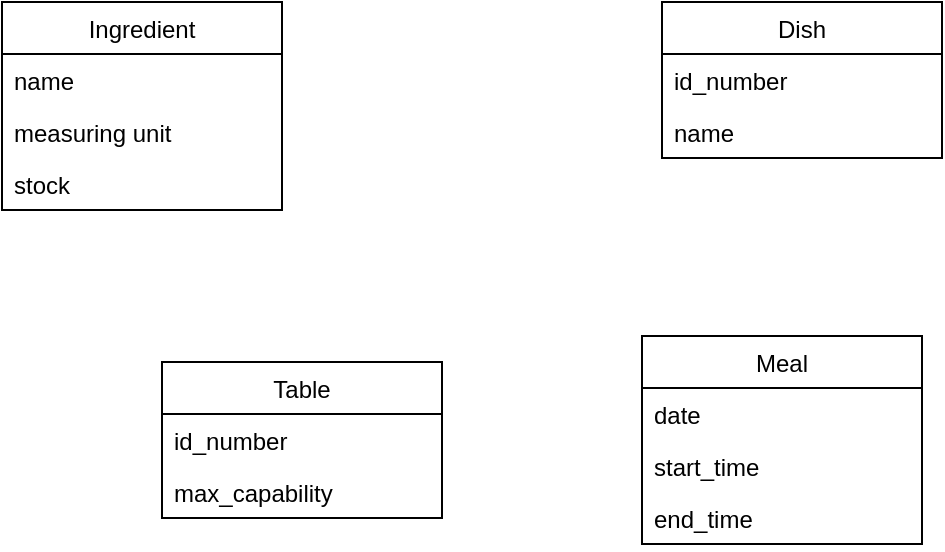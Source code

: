 <mxfile version="13.7.5" type="github"><diagram id="8SR1Iy4nXiZJtPofzKMc" name="Page-1"><mxGraphModel dx="868" dy="411" grid="1" gridSize="10" guides="1" tooltips="1" connect="1" arrows="1" fold="1" page="1" pageScale="1" pageWidth="827" pageHeight="1169" math="0" shadow="0"><root><mxCell id="0"/><mxCell id="1" parent="0"/><mxCell id="ZE8Bcb7x3ZMZPoK_6l7J-5" value="Dish" style="swimlane;fontStyle=0;childLayout=stackLayout;horizontal=1;startSize=26;fillColor=none;horizontalStack=0;resizeParent=1;resizeParentMax=0;resizeLast=0;collapsible=1;marginBottom=0;" vertex="1" parent="1"><mxGeometry x="510" y="160" width="140" height="78" as="geometry"/></mxCell><mxCell id="ZE8Bcb7x3ZMZPoK_6l7J-7" value="id_number" style="text;strokeColor=none;fillColor=none;align=left;verticalAlign=top;spacingLeft=4;spacingRight=4;overflow=hidden;rotatable=0;points=[[0,0.5],[1,0.5]];portConstraint=eastwest;" vertex="1" parent="ZE8Bcb7x3ZMZPoK_6l7J-5"><mxGeometry y="26" width="140" height="26" as="geometry"/></mxCell><mxCell id="ZE8Bcb7x3ZMZPoK_6l7J-8" value="name" style="text;strokeColor=none;fillColor=none;align=left;verticalAlign=top;spacingLeft=4;spacingRight=4;overflow=hidden;rotatable=0;points=[[0,0.5],[1,0.5]];portConstraint=eastwest;" vertex="1" parent="ZE8Bcb7x3ZMZPoK_6l7J-5"><mxGeometry y="52" width="140" height="26" as="geometry"/></mxCell><mxCell id="ZE8Bcb7x3ZMZPoK_6l7J-1" value="Ingredient" style="swimlane;fontStyle=0;childLayout=stackLayout;horizontal=1;startSize=26;fillColor=none;horizontalStack=0;resizeParent=1;resizeParentMax=0;resizeLast=0;collapsible=1;marginBottom=0;" vertex="1" parent="1"><mxGeometry x="180" y="160" width="140" height="104" as="geometry"/></mxCell><mxCell id="ZE8Bcb7x3ZMZPoK_6l7J-2" value="name" style="text;strokeColor=none;fillColor=none;align=left;verticalAlign=top;spacingLeft=4;spacingRight=4;overflow=hidden;rotatable=0;points=[[0,0.5],[1,0.5]];portConstraint=eastwest;" vertex="1" parent="ZE8Bcb7x3ZMZPoK_6l7J-1"><mxGeometry y="26" width="140" height="26" as="geometry"/></mxCell><mxCell id="ZE8Bcb7x3ZMZPoK_6l7J-3" value="measuring unit" style="text;strokeColor=none;fillColor=none;align=left;verticalAlign=top;spacingLeft=4;spacingRight=4;overflow=hidden;rotatable=0;points=[[0,0.5],[1,0.5]];portConstraint=eastwest;" vertex="1" parent="ZE8Bcb7x3ZMZPoK_6l7J-1"><mxGeometry y="52" width="140" height="26" as="geometry"/></mxCell><mxCell id="ZE8Bcb7x3ZMZPoK_6l7J-4" value="stock" style="text;strokeColor=none;fillColor=none;align=left;verticalAlign=top;spacingLeft=4;spacingRight=4;overflow=hidden;rotatable=0;points=[[0,0.5],[1,0.5]];portConstraint=eastwest;" vertex="1" parent="ZE8Bcb7x3ZMZPoK_6l7J-1"><mxGeometry y="78" width="140" height="26" as="geometry"/></mxCell><mxCell id="ZE8Bcb7x3ZMZPoK_6l7J-10" value="Table" style="swimlane;fontStyle=0;childLayout=stackLayout;horizontal=1;startSize=26;fillColor=none;horizontalStack=0;resizeParent=1;resizeParentMax=0;resizeLast=0;collapsible=1;marginBottom=0;" vertex="1" parent="1"><mxGeometry x="260" y="340" width="140" height="78" as="geometry"/></mxCell><mxCell id="ZE8Bcb7x3ZMZPoK_6l7J-11" value="id_number" style="text;strokeColor=none;fillColor=none;align=left;verticalAlign=top;spacingLeft=4;spacingRight=4;overflow=hidden;rotatable=0;points=[[0,0.5],[1,0.5]];portConstraint=eastwest;" vertex="1" parent="ZE8Bcb7x3ZMZPoK_6l7J-10"><mxGeometry y="26" width="140" height="26" as="geometry"/></mxCell><mxCell id="ZE8Bcb7x3ZMZPoK_6l7J-12" value="max_capability" style="text;strokeColor=none;fillColor=none;align=left;verticalAlign=top;spacingLeft=4;spacingRight=4;overflow=hidden;rotatable=0;points=[[0,0.5],[1,0.5]];portConstraint=eastwest;" vertex="1" parent="ZE8Bcb7x3ZMZPoK_6l7J-10"><mxGeometry y="52" width="140" height="26" as="geometry"/></mxCell><mxCell id="ZE8Bcb7x3ZMZPoK_6l7J-14" value="Meal" style="swimlane;fontStyle=0;childLayout=stackLayout;horizontal=1;startSize=26;fillColor=none;horizontalStack=0;resizeParent=1;resizeParentMax=0;resizeLast=0;collapsible=1;marginBottom=0;" vertex="1" parent="1"><mxGeometry x="500" y="327" width="140" height="104" as="geometry"/></mxCell><mxCell id="ZE8Bcb7x3ZMZPoK_6l7J-15" value="date" style="text;strokeColor=none;fillColor=none;align=left;verticalAlign=top;spacingLeft=4;spacingRight=4;overflow=hidden;rotatable=0;points=[[0,0.5],[1,0.5]];portConstraint=eastwest;" vertex="1" parent="ZE8Bcb7x3ZMZPoK_6l7J-14"><mxGeometry y="26" width="140" height="26" as="geometry"/></mxCell><mxCell id="ZE8Bcb7x3ZMZPoK_6l7J-18" value="start_time" style="text;strokeColor=none;fillColor=none;align=left;verticalAlign=top;spacingLeft=4;spacingRight=4;overflow=hidden;rotatable=0;points=[[0,0.5],[1,0.5]];portConstraint=eastwest;" vertex="1" parent="ZE8Bcb7x3ZMZPoK_6l7J-14"><mxGeometry y="52" width="140" height="26" as="geometry"/></mxCell><mxCell id="ZE8Bcb7x3ZMZPoK_6l7J-16" value="end_time" style="text;strokeColor=none;fillColor=none;align=left;verticalAlign=top;spacingLeft=4;spacingRight=4;overflow=hidden;rotatable=0;points=[[0,0.5],[1,0.5]];portConstraint=eastwest;" vertex="1" parent="ZE8Bcb7x3ZMZPoK_6l7J-14"><mxGeometry y="78" width="140" height="26" as="geometry"/></mxCell></root></mxGraphModel></diagram></mxfile>